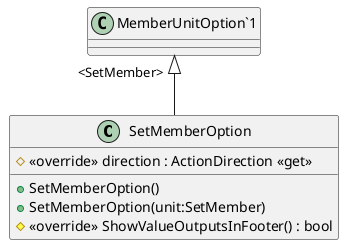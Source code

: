 @startuml
class SetMemberOption {
    + SetMemberOption()
    + SetMemberOption(unit:SetMember)
    # <<override>> direction : ActionDirection <<get>>
    # <<override>> ShowValueOutputsInFooter() : bool
}
"MemberUnitOption`1" "<SetMember>" <|-- SetMemberOption
@enduml
